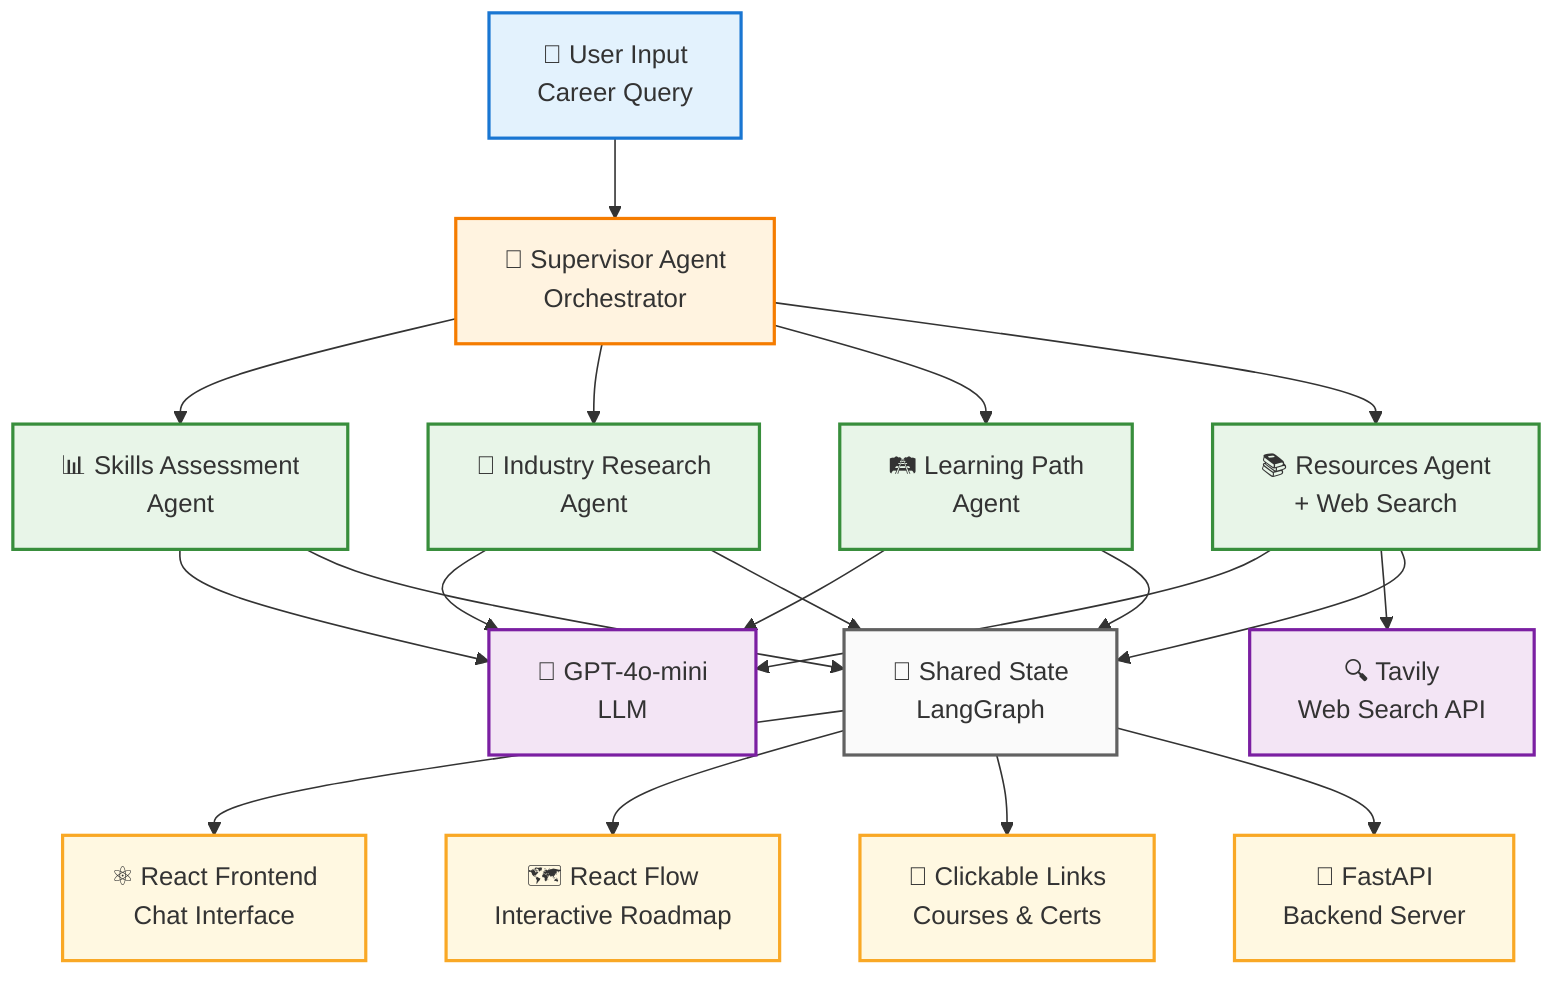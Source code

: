 graph TD
    %% User Interface Layer
    User[👤 User Input<br/>Career Query] --> Supervisor[🎯 Supervisor Agent<br/>Orchestrator]
    
    %% Agent Layer
    Supervisor --> Skills[📊 Skills Assessment<br/>Agent]
    Supervisor --> Industry[🏢 Industry Research<br/>Agent]
    Supervisor --> Learning[🛤️ Learning Path<br/>Agent]
    Supervisor --> Resources[📚 Resources Agent<br/>+ Web Search]
    
    %% External Tools
    Skills --> GPT[🤖 GPT-4o-mini<br/>LLM]
    Industry --> GPT
    Learning --> GPT
    Resources --> GPT
    Resources --> Tavily[🔍 Tavily<br/>Web Search API]
    
    %% State Management
    Skills --> State[💾 Shared State<br/>LangGraph]
    Industry --> State
    Learning --> State
    Resources --> State
    
    %% Output Layer
    State --> Frontend[⚛️ React Frontend<br/>Chat Interface]
    State --> ReactFlow[🗺️ React Flow<br/>Interactive Roadmap]
    State --> Links[🔗 Clickable Links<br/>Courses & Certs]
    State --> API[🚀 FastAPI<br/>Backend Server]
    
    %% Styling
    classDef userLayer fill:#E3F2FD,stroke:#1976D2,stroke-width:2px
    classDef supervisorLayer fill:#FFF3E0,stroke:#F57C00,stroke-width:2px
    classDef agentLayer fill:#E8F5E8,stroke:#388E3C,stroke-width:2px
    classDef toolLayer fill:#F3E5F5,stroke:#7B1FA2,stroke-width:2px
    classDef stateLayer fill:#FAFAFA,stroke:#616161,stroke-width:2px
    classDef outputLayer fill:#FFF8E1,stroke:#F9A825,stroke-width:2px
    
    class User userLayer
    class Supervisor supervisorLayer
    class Skills,Industry,Learning,Resources agentLayer
    class GPT,Tavily toolLayer
    class State stateLayer
    class Frontend,ReactFlow,Links,API outputLayer